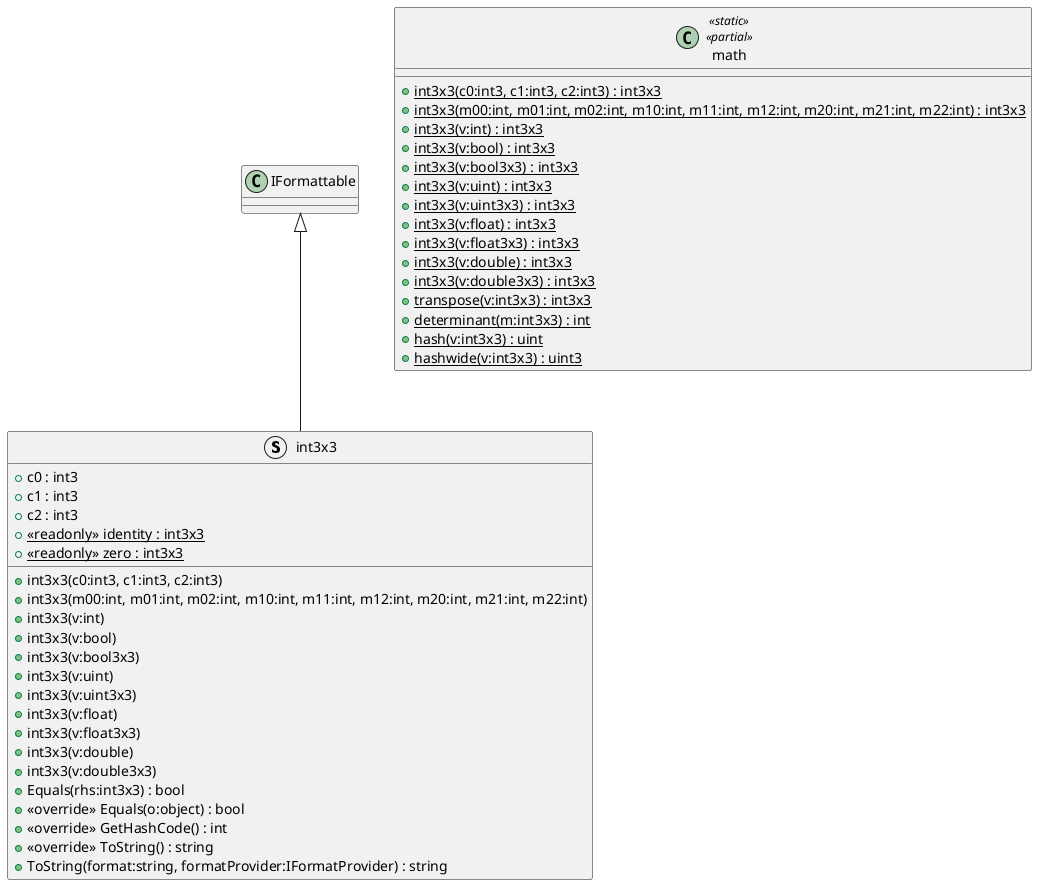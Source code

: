 @startuml
struct int3x3 {
    + c0 : int3
    + c1 : int3
    + c2 : int3
    + {static} <<readonly>> identity : int3x3
    + {static} <<readonly>> zero : int3x3
    + int3x3(c0:int3, c1:int3, c2:int3)
    + int3x3(m00:int, m01:int, m02:int, m10:int, m11:int, m12:int, m20:int, m21:int, m22:int)
    + int3x3(v:int)
    + int3x3(v:bool)
    + int3x3(v:bool3x3)
    + int3x3(v:uint)
    + int3x3(v:uint3x3)
    + int3x3(v:float)
    + int3x3(v:float3x3)
    + int3x3(v:double)
    + int3x3(v:double3x3)
    + Equals(rhs:int3x3) : bool
    + <<override>> Equals(o:object) : bool
    + <<override>> GetHashCode() : int
    + <<override>> ToString() : string
    + ToString(format:string, formatProvider:IFormatProvider) : string
}
class math <<static>> <<partial>> {
    + {static} int3x3(c0:int3, c1:int3, c2:int3) : int3x3
    + {static} int3x3(m00:int, m01:int, m02:int, m10:int, m11:int, m12:int, m20:int, m21:int, m22:int) : int3x3
    + {static} int3x3(v:int) : int3x3
    + {static} int3x3(v:bool) : int3x3
    + {static} int3x3(v:bool3x3) : int3x3
    + {static} int3x3(v:uint) : int3x3
    + {static} int3x3(v:uint3x3) : int3x3
    + {static} int3x3(v:float) : int3x3
    + {static} int3x3(v:float3x3) : int3x3
    + {static} int3x3(v:double) : int3x3
    + {static} int3x3(v:double3x3) : int3x3
    + {static} transpose(v:int3x3) : int3x3
    + {static} determinant(m:int3x3) : int
    + {static} hash(v:int3x3) : uint
    + {static} hashwide(v:int3x3) : uint3
}
IFormattable <|-- int3x3
@enduml
